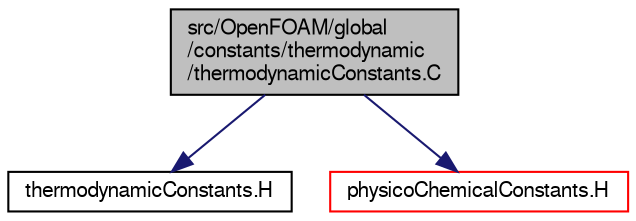 digraph "src/OpenFOAM/global/constants/thermodynamic/thermodynamicConstants.C"
{
  bgcolor="transparent";
  edge [fontname="FreeSans",fontsize="10",labelfontname="FreeSans",labelfontsize="10"];
  node [fontname="FreeSans",fontsize="10",shape=record];
  Node1 [label="src/OpenFOAM/global\l/constants/thermodynamic\l/thermodynamicConstants.C",height=0.2,width=0.4,color="black", fillcolor="grey75", style="filled" fontcolor="black"];
  Node1 -> Node2 [color="midnightblue",fontsize="10",style="solid",fontname="FreeSans"];
  Node2 [label="thermodynamicConstants.H",height=0.2,width=0.4,color="black",URL="$a07706.html"];
  Node1 -> Node3 [color="midnightblue",fontsize="10",style="solid",fontname="FreeSans"];
  Node3 [label="physicoChemicalConstants.H",height=0.2,width=0.4,color="red",URL="$a07704.html"];
}
